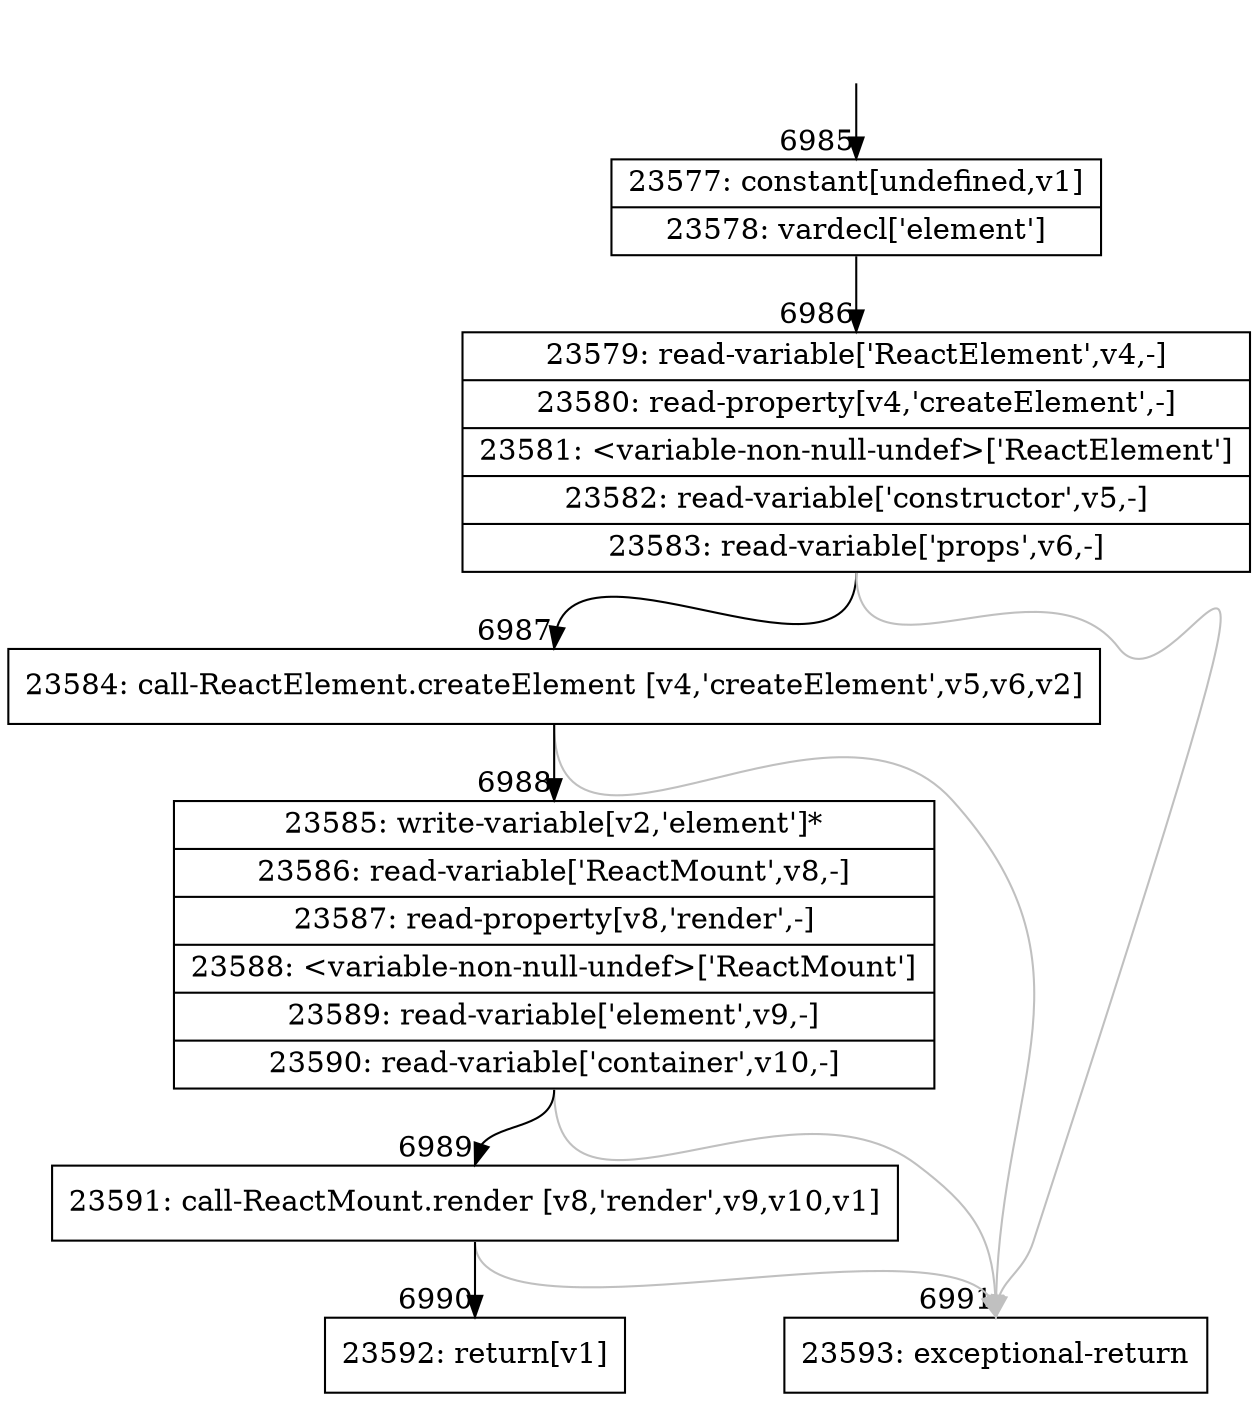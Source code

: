 digraph {
rankdir="TD"
BB_entry486[shape=none,label=""];
BB_entry486 -> BB6985 [tailport=s, headport=n, headlabel="    6985"]
BB6985 [shape=record label="{23577: constant[undefined,v1]|23578: vardecl['element']}" ] 
BB6985 -> BB6986 [tailport=s, headport=n, headlabel="      6986"]
BB6986 [shape=record label="{23579: read-variable['ReactElement',v4,-]|23580: read-property[v4,'createElement',-]|23581: \<variable-non-null-undef\>['ReactElement']|23582: read-variable['constructor',v5,-]|23583: read-variable['props',v6,-]}" ] 
BB6986 -> BB6987 [tailport=s, headport=n, headlabel="      6987"]
BB6986 -> BB6991 [tailport=s, headport=n, color=gray, headlabel="      6991"]
BB6987 [shape=record label="{23584: call-ReactElement.createElement [v4,'createElement',v5,v6,v2]}" ] 
BB6987 -> BB6988 [tailport=s, headport=n, headlabel="      6988"]
BB6987 -> BB6991 [tailport=s, headport=n, color=gray]
BB6988 [shape=record label="{23585: write-variable[v2,'element']*|23586: read-variable['ReactMount',v8,-]|23587: read-property[v8,'render',-]|23588: \<variable-non-null-undef\>['ReactMount']|23589: read-variable['element',v9,-]|23590: read-variable['container',v10,-]}" ] 
BB6988 -> BB6989 [tailport=s, headport=n, headlabel="      6989"]
BB6988 -> BB6991 [tailport=s, headport=n, color=gray]
BB6989 [shape=record label="{23591: call-ReactMount.render [v8,'render',v9,v10,v1]}" ] 
BB6989 -> BB6990 [tailport=s, headport=n, headlabel="      6990"]
BB6989 -> BB6991 [tailport=s, headport=n, color=gray]
BB6990 [shape=record label="{23592: return[v1]}" ] 
BB6991 [shape=record label="{23593: exceptional-return}" ] 
//#$~ 12269
}
